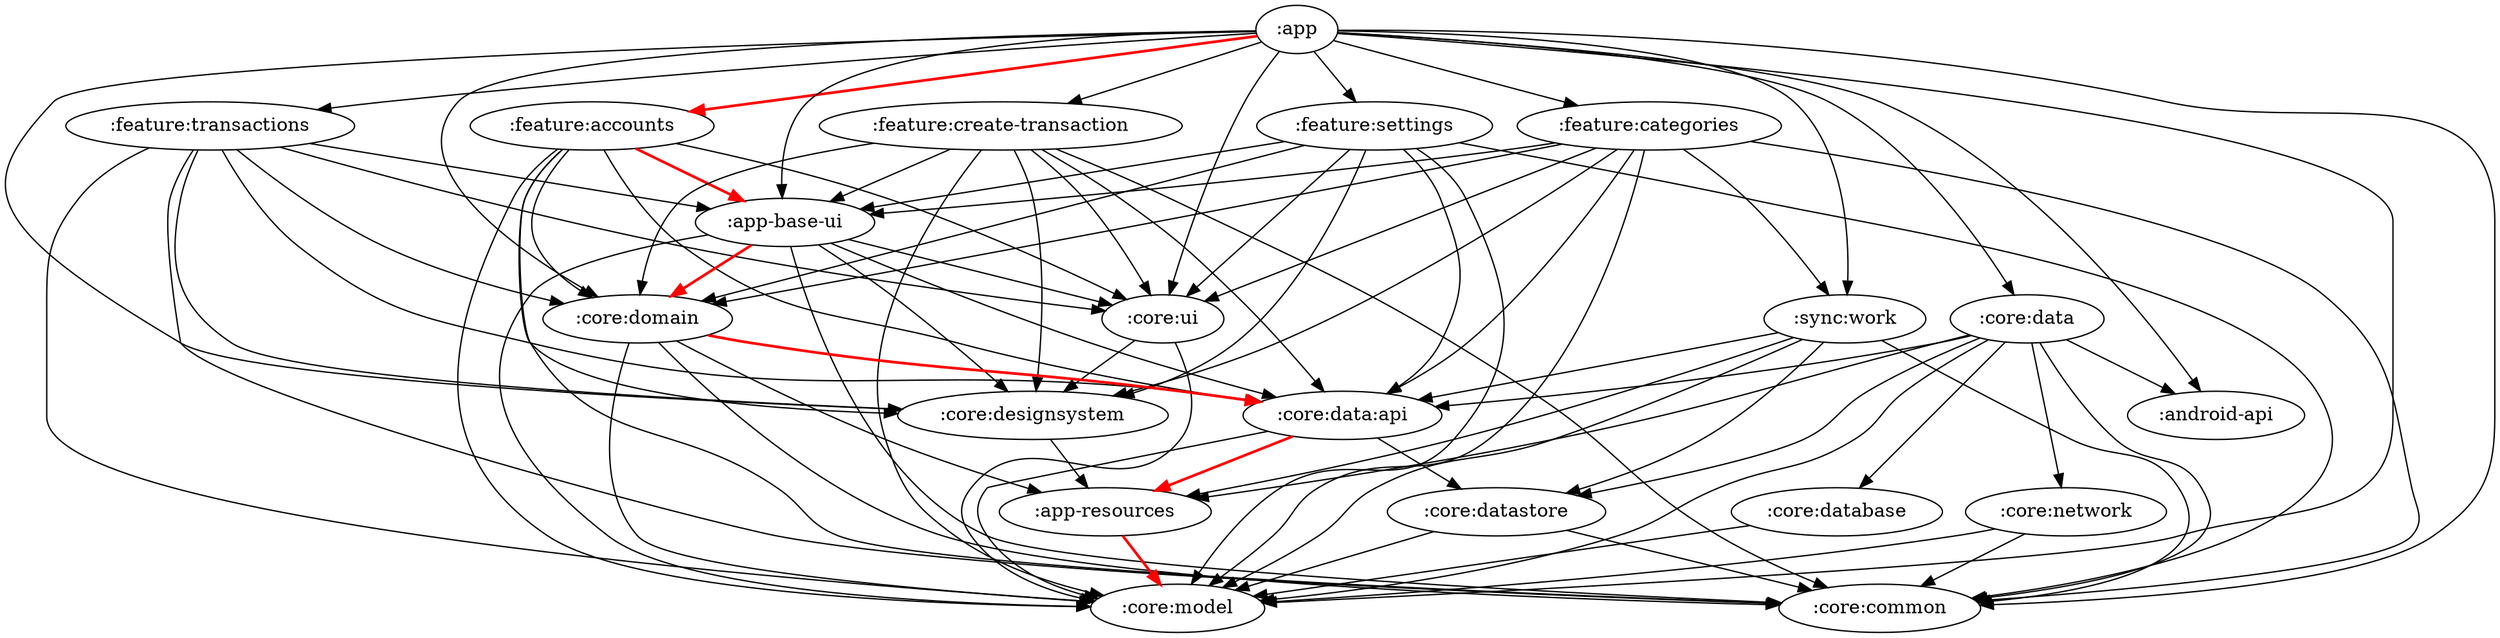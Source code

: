 digraph G {
    ":app" -> ":feature:accounts" [color = red style = bold]
    ":app" -> ":feature:transactions"
    ":app" -> ":feature:categories"
    ":app" -> ":feature:settings"
    ":app" -> ":feature:create-transaction"
    ":app" -> ":android-api"
    ":app" -> ":app-base-ui"
    ":app" -> ":core:common"
    ":app" -> ":core:data"
    ":app" -> ":core:model"
    ":app" -> ":core:designsystem"
    ":app" -> ":core:ui"
    ":app" -> ":core:domain"
    ":app" -> ":sync:work"
    ":feature:accounts" -> ":core:model"
    ":feature:accounts" -> ":core:ui"
    ":feature:accounts" -> ":core:designsystem"
    ":feature:accounts" -> ":core:data:api"
    ":feature:accounts" -> ":core:common"
    ":feature:accounts" -> ":core:domain"
    ":feature:accounts" -> ":app-base-ui" [color = red style = bold]
    ":feature:transactions" -> ":core:model"
    ":feature:transactions" -> ":core:ui"
    ":feature:transactions" -> ":core:designsystem"
    ":feature:transactions" -> ":core:data:api"
    ":feature:transactions" -> ":core:common"
    ":feature:transactions" -> ":core:domain"
    ":feature:transactions" -> ":app-base-ui"
    ":feature:categories" -> ":core:model"
    ":feature:categories" -> ":core:ui"
    ":feature:categories" -> ":core:designsystem"
    ":feature:categories" -> ":core:data:api"
    ":feature:categories" -> ":core:common"
    ":feature:categories" -> ":core:domain"
    ":feature:categories" -> ":app-base-ui"
    ":feature:categories" -> ":sync:work"
    ":feature:settings" -> ":core:model"
    ":feature:settings" -> ":core:ui"
    ":feature:settings" -> ":core:designsystem"
    ":feature:settings" -> ":core:data:api"
    ":feature:settings" -> ":core:common"
    ":feature:settings" -> ":core:domain"
    ":feature:settings" -> ":app-base-ui"
    ":feature:create-transaction" -> ":core:model"
    ":feature:create-transaction" -> ":core:ui"
    ":feature:create-transaction" -> ":core:designsystem"
    ":feature:create-transaction" -> ":core:data:api"
    ":feature:create-transaction" -> ":core:common"
    ":feature:create-transaction" -> ":core:domain"
    ":feature:create-transaction" -> ":app-base-ui"
    ":app-base-ui" -> ":core:data:api"
    ":app-base-ui" -> ":core:domain" [color = red style = bold]
    ":app-base-ui" -> ":core:common"
    ":app-base-ui" -> ":core:ui"
    ":app-base-ui" -> ":core:model"
    ":app-base-ui" -> ":core:designsystem"
    ":core:data" -> ":core:data:api"
    ":core:data" -> ":app-resources"
    ":core:data" -> ":core:common"
    ":core:data" -> ":core:database"
    ":core:data" -> ":core:datastore"
    ":core:data" -> ":core:model"
    ":core:data" -> ":core:network"
    ":core:data" -> ":android-api"
    ":core:designsystem" -> ":app-resources"
    ":core:ui" -> ":core:designsystem"
    ":core:ui" -> ":core:model"
    ":core:domain" -> ":core:data:api" [color = red style = bold]
    ":core:domain" -> ":core:common"
    ":core:domain" -> ":core:model"
    ":core:domain" -> ":app-resources"
    ":sync:work" -> ":app-resources"
    ":sync:work" -> ":core:common"
    ":sync:work" -> ":core:datastore"
    ":sync:work" -> ":core:model"
    ":sync:work" -> ":core:data:api"
    ":core:data:api" -> ":core:model"
    ":core:data:api" -> ":app-resources" [color = red style = bold]
    ":core:data:api" -> ":core:datastore"
    ":app-resources" -> ":core:model" [color = red style = bold]
    ":core:datastore" -> ":core:common"
    ":core:datastore" -> ":core:model"
    ":core:database" -> ":core:model"
    ":core:network" -> ":core:common"
    ":core:network" -> ":core:model"
}